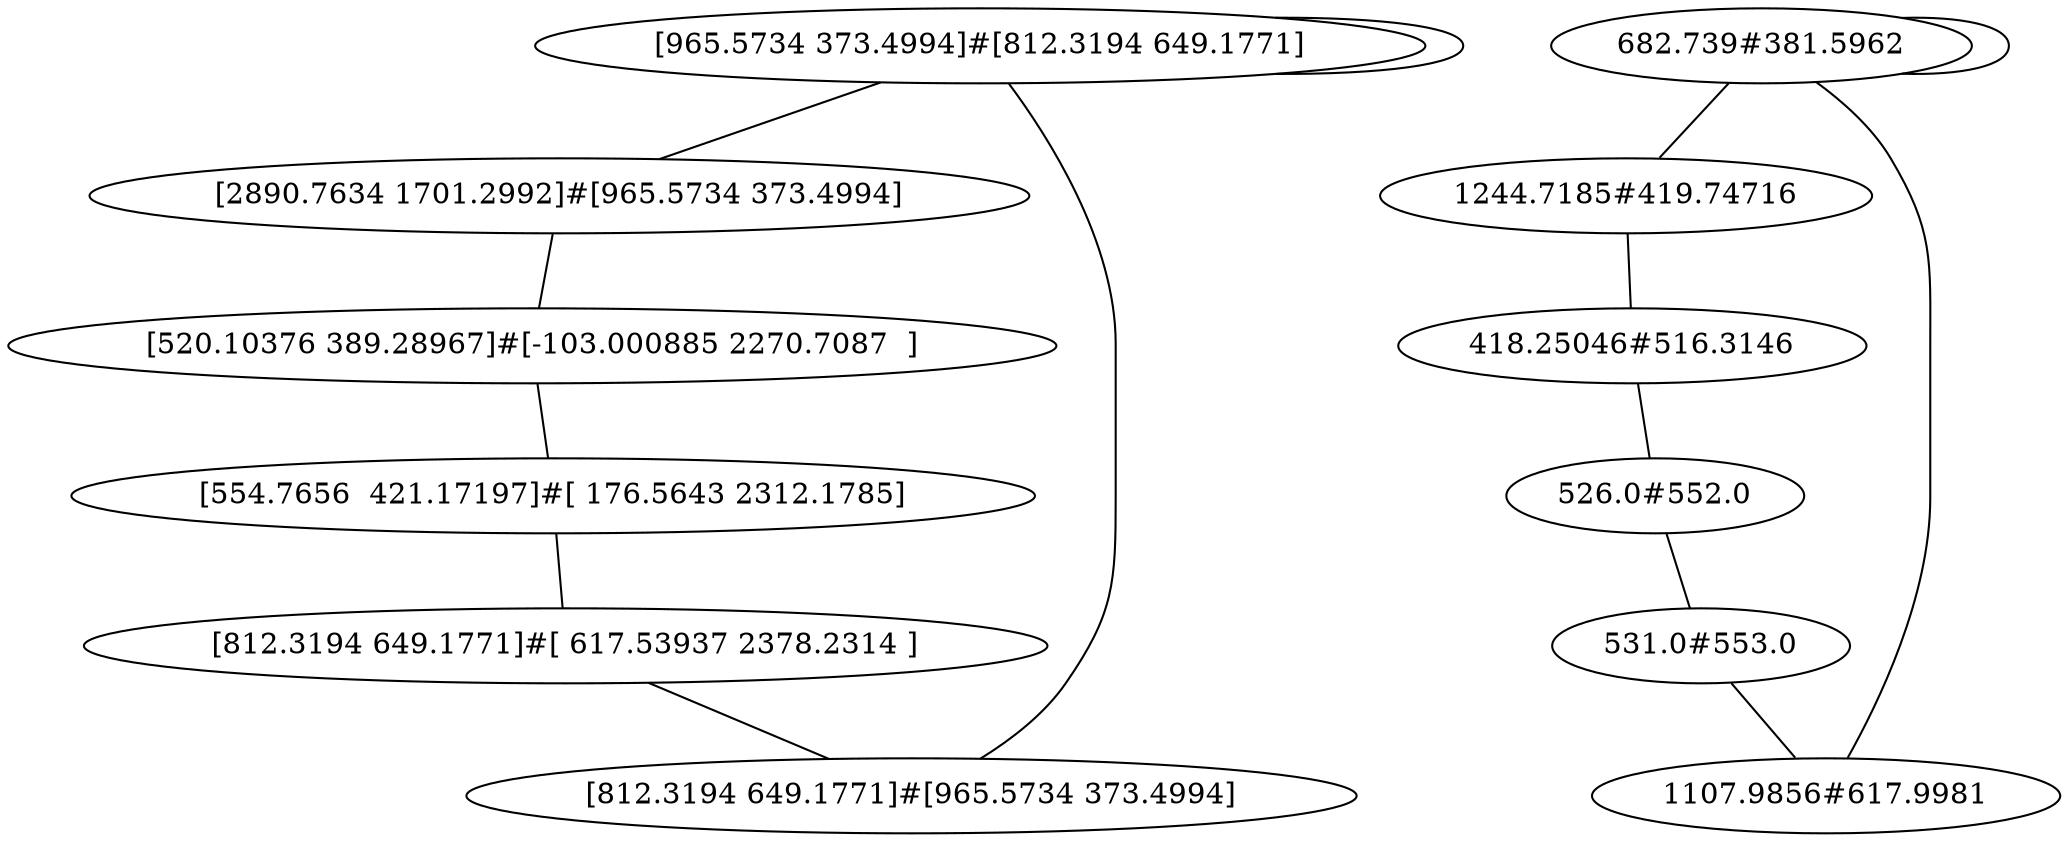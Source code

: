 graph  {
"[965.5734 373.4994]#[812.3194 649.1771]";
"[2890.7634 1701.2992]#[965.5734 373.4994]";
"[520.10376 389.28967]#[-103.000885 2270.7087  ]";
"[554.7656  421.17197]#[ 176.5643 2312.1785]";
"[812.3194 649.1771]#[ 617.53937 2378.2314 ]";
"[812.3194 649.1771]#[965.5734 373.4994]";
"682.739#381.5962";
"1244.7185#419.74716";
"418.25046#516.3146";
"526.0#552.0";
"531.0#553.0";
"1107.9856#617.9981";
"[965.5734 373.4994]#[812.3194 649.1771]" -- "[965.5734 373.4994]#[812.3194 649.1771]";
"[965.5734 373.4994]#[812.3194 649.1771]" -- "[2890.7634 1701.2992]#[965.5734 373.4994]";
"[965.5734 373.4994]#[812.3194 649.1771]" -- "[812.3194 649.1771]#[965.5734 373.4994]";
"[2890.7634 1701.2992]#[965.5734 373.4994]" -- "[520.10376 389.28967]#[-103.000885 2270.7087  ]";
"[520.10376 389.28967]#[-103.000885 2270.7087  ]" -- "[554.7656  421.17197]#[ 176.5643 2312.1785]";
"[554.7656  421.17197]#[ 176.5643 2312.1785]" -- "[812.3194 649.1771]#[ 617.53937 2378.2314 ]";
"[812.3194 649.1771]#[ 617.53937 2378.2314 ]" -- "[812.3194 649.1771]#[965.5734 373.4994]";
"682.739#381.5962" -- "682.739#381.5962";
"682.739#381.5962" -- "1244.7185#419.74716";
"682.739#381.5962" -- "1107.9856#617.9981";
"1244.7185#419.74716" -- "418.25046#516.3146";
"418.25046#516.3146" -- "526.0#552.0";
"526.0#552.0" -- "531.0#553.0";
"531.0#553.0" -- "1107.9856#617.9981";
}
